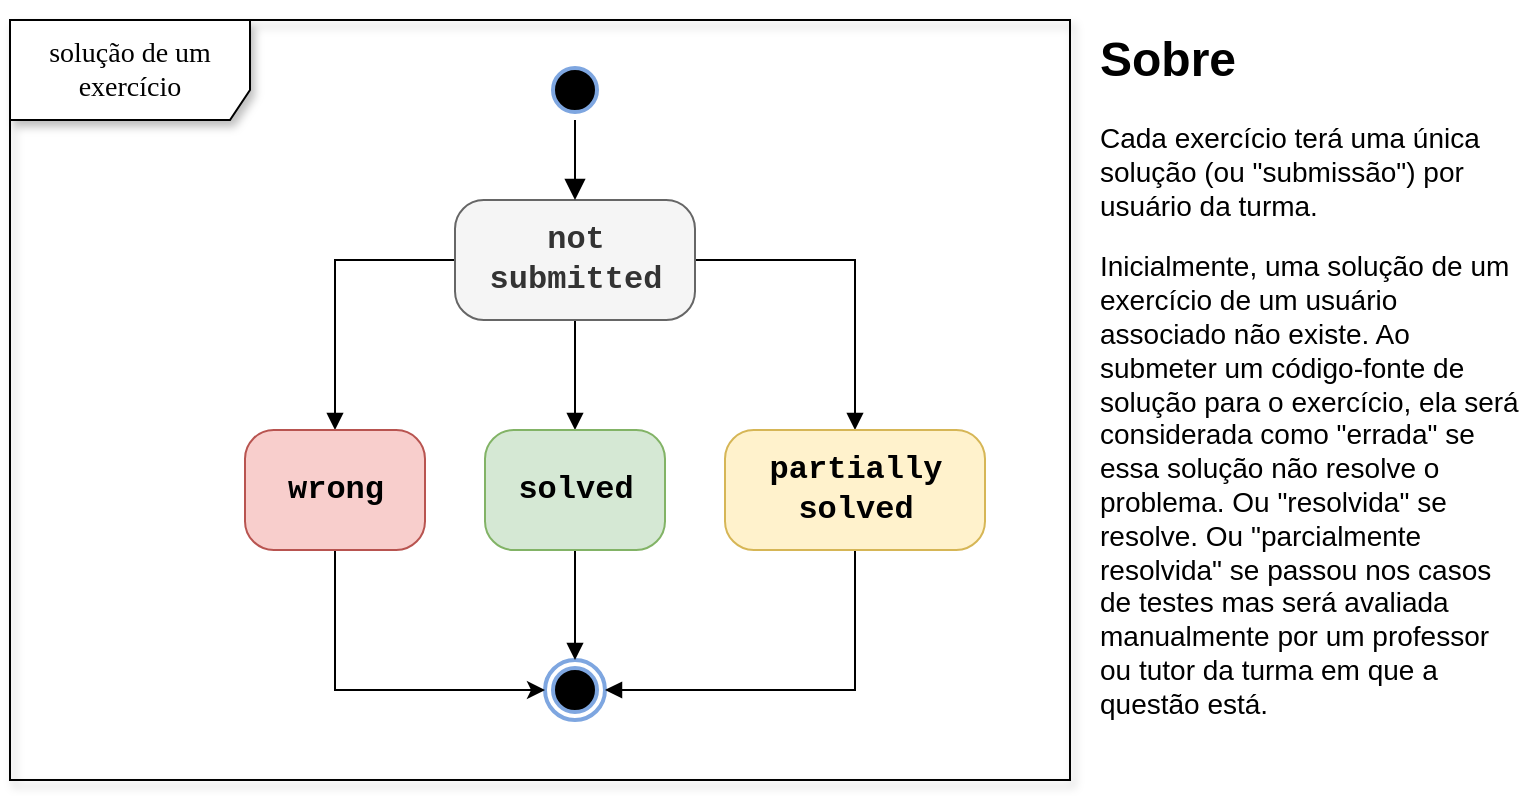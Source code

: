<mxfile version="14.5.8" type="device"><diagram id="qZEUwp9dW8l58NqAP2Id" name="solução de um exercício"><mxGraphModel dx="1438" dy="718" grid="0" gridSize="10" guides="1" tooltips="1" connect="1" arrows="1" fold="1" page="1" pageScale="1" pageWidth="800" pageHeight="400" math="0" shadow="0"><root><mxCell id="0"/><mxCell id="1" parent="0"/><mxCell id="Zi3rTxjdJPRfoYPeDBTx-1" value="&lt;font style=&quot;font-size: 14px&quot; face=&quot;Verdana&quot;&gt;solução de um exercício&lt;/font&gt;" style="shape=umlFrame;whiteSpace=wrap;html=1;rounded=1;shadow=1;comic=0;labelBackgroundColor=none;strokeWidth=1;fontFamily=Verdana;fontSize=12;align=center;width=120;height=50;" parent="1" vertex="1"><mxGeometry x="20" y="10" width="530" height="380" as="geometry"/></mxCell><mxCell id="Zi3rTxjdJPRfoYPeDBTx-2" style="edgeStyle=orthogonalEdgeStyle;rounded=0;orthogonalLoop=1;jettySize=auto;html=1;fontFamily=Courier New;fontSize=16;endArrow=block;endFill=1;" parent="1" source="Zi3rTxjdJPRfoYPeDBTx-5" target="Zi3rTxjdJPRfoYPeDBTx-10" edge="1"><mxGeometry relative="1" as="geometry"/></mxCell><mxCell id="Zi3rTxjdJPRfoYPeDBTx-3" style="edgeStyle=orthogonalEdgeStyle;rounded=0;orthogonalLoop=1;jettySize=auto;html=1;fontFamily=Courier New;fontSize=16;endArrow=block;endFill=1;" parent="1" source="Zi3rTxjdJPRfoYPeDBTx-5" target="Zi3rTxjdJPRfoYPeDBTx-14" edge="1"><mxGeometry relative="1" as="geometry"/></mxCell><mxCell id="Zi3rTxjdJPRfoYPeDBTx-4" style="edgeStyle=orthogonalEdgeStyle;rounded=0;orthogonalLoop=1;jettySize=auto;html=1;entryX=0.5;entryY=0;entryDx=0;entryDy=0;fontFamily=Courier New;fontSize=16;endArrow=block;endFill=1;" parent="1" source="Zi3rTxjdJPRfoYPeDBTx-5" target="Zi3rTxjdJPRfoYPeDBTx-12" edge="1"><mxGeometry relative="1" as="geometry"/></mxCell><mxCell id="Zi3rTxjdJPRfoYPeDBTx-5" value="not submitted" style="rounded=1;whiteSpace=wrap;html=1;arcSize=24;fillColor=#f5f5f5;strokeColor=#666666;shadow=0;comic=0;labelBackgroundColor=none;fontFamily=Courier New;fontSize=16;fontColor=#333333;align=center;fontStyle=1" parent="1" vertex="1"><mxGeometry x="242.5" y="100" width="120" height="60" as="geometry"/></mxCell><mxCell id="Zi3rTxjdJPRfoYPeDBTx-6" value="" style="ellipse;html=1;shape=endState;fillColor=#000000;rounded=1;shadow=0;comic=0;labelBackgroundColor=none;fontFamily=Verdana;fontSize=12;fontColor=#000000;align=center;strokeColor=#7EA6E0;strokeWidth=2;" parent="1" vertex="1"><mxGeometry x="287.5" y="330" width="30" height="30" as="geometry"/></mxCell><mxCell id="Zi3rTxjdJPRfoYPeDBTx-7" style="edgeStyle=elbowEdgeStyle;html=1;labelBackgroundColor=none;endArrow=block;endSize=8;fontFamily=Verdana;fontSize=12;align=left;endFill=1;" parent="1" source="Zi3rTxjdJPRfoYPeDBTx-8" target="Zi3rTxjdJPRfoYPeDBTx-5" edge="1"><mxGeometry relative="1" as="geometry"/></mxCell><mxCell id="Zi3rTxjdJPRfoYPeDBTx-8" value="" style="ellipse;html=1;shape=startState;fillColor=#000000;rounded=1;shadow=0;comic=0;labelBackgroundColor=none;fontFamily=Verdana;fontSize=12;fontColor=#000000;align=center;direction=south;strokeColor=#7EA6E0;strokeWidth=2;" parent="1" vertex="1"><mxGeometry x="287.5" y="30" width="30" height="30" as="geometry"/></mxCell><mxCell id="fNuUVGnwLdDplO3v9VZz-2" style="edgeStyle=orthogonalEdgeStyle;rounded=0;orthogonalLoop=1;jettySize=auto;html=1;entryX=0;entryY=0.5;entryDx=0;entryDy=0;fontSize=13;" edge="1" parent="1" source="Zi3rTxjdJPRfoYPeDBTx-10" target="Zi3rTxjdJPRfoYPeDBTx-6"><mxGeometry relative="1" as="geometry"><Array as="points"><mxPoint x="183" y="345"/></Array></mxGeometry></mxCell><mxCell id="Zi3rTxjdJPRfoYPeDBTx-10" value="wrong" style="rounded=1;whiteSpace=wrap;html=1;arcSize=24;fillColor=#f8cecc;strokeColor=#b85450;shadow=0;comic=0;labelBackgroundColor=none;fontFamily=Courier New;fontSize=16;align=center;fontStyle=1" parent="1" vertex="1"><mxGeometry x="137.5" y="215" width="90" height="60" as="geometry"/></mxCell><mxCell id="Zi3rTxjdJPRfoYPeDBTx-11" style="edgeStyle=orthogonalEdgeStyle;rounded=0;orthogonalLoop=1;jettySize=auto;html=1;entryX=0.5;entryY=0;entryDx=0;entryDy=0;endArrow=block;endFill=1;strokeColor=#000000;fontFamily=Courier New;fontSize=16;" parent="1" source="Zi3rTxjdJPRfoYPeDBTx-12" target="Zi3rTxjdJPRfoYPeDBTx-6" edge="1"><mxGeometry relative="1" as="geometry"/></mxCell><mxCell id="Zi3rTxjdJPRfoYPeDBTx-12" value="solved" style="rounded=1;whiteSpace=wrap;html=1;arcSize=24;fillColor=#d5e8d4;strokeColor=#82b366;shadow=0;comic=0;labelBackgroundColor=none;fontFamily=Courier New;fontSize=16;align=center;fontStyle=1" parent="1" vertex="1"><mxGeometry x="257.5" y="215" width="90" height="60" as="geometry"/></mxCell><mxCell id="Zi3rTxjdJPRfoYPeDBTx-13" style="edgeStyle=orthogonalEdgeStyle;rounded=0;orthogonalLoop=1;jettySize=auto;html=1;entryX=1;entryY=0.5;entryDx=0;entryDy=0;endArrow=block;endFill=1;strokeColor=#000000;fontFamily=Courier New;fontSize=16;" parent="1" source="Zi3rTxjdJPRfoYPeDBTx-14" target="Zi3rTxjdJPRfoYPeDBTx-6" edge="1"><mxGeometry relative="1" as="geometry"><Array as="points"><mxPoint x="442.5" y="345"/></Array></mxGeometry></mxCell><mxCell id="Zi3rTxjdJPRfoYPeDBTx-14" value="partially solved" style="rounded=1;whiteSpace=wrap;html=1;arcSize=24;fillColor=#fff2cc;strokeColor=#d6b656;shadow=0;comic=0;labelBackgroundColor=none;fontFamily=Courier New;fontSize=16;align=center;fontStyle=1" parent="1" vertex="1"><mxGeometry x="377.5" y="215" width="130" height="60" as="geometry"/></mxCell><mxCell id="fNuUVGnwLdDplO3v9VZz-1" value="&lt;h1 style=&quot;font-size: 24px&quot;&gt;&lt;font style=&quot;font-size: 24px&quot;&gt;Sobre&lt;/font&gt;&lt;/h1&gt;&lt;p style=&quot;font-size: 14px&quot;&gt;&lt;font style=&quot;font-size: 14px&quot;&gt;Cada exercício terá uma única solução (ou &quot;submissão&quot;) por usuário da turma.&lt;/font&gt;&lt;font style=&quot;font-size: 14px&quot;&gt;&lt;br&gt;&lt;/font&gt;&lt;/p&gt;&lt;p style=&quot;font-size: 14px&quot;&gt;&lt;font style=&quot;font-size: 14px&quot;&gt;Inicialmente, uma solução de um exercício de um usuário associado não existe. Ao submeter um código-fonte de solução para o exercício, ela será considerada como &quot;errada&quot; se essa solução não resolve o problema. Ou &quot;resolvida&quot; se resolve. Ou &quot;parcialmente resolvida&quot; se passou nos casos de testes mas será avaliada manualmente por um professor ou tutor da turma em que a questão está.&lt;/font&gt;&lt;br&gt;&lt;/p&gt;" style="text;html=1;strokeColor=none;fillColor=none;spacing=5;spacingTop=-20;whiteSpace=wrap;overflow=hidden;rounded=0;" vertex="1" parent="1"><mxGeometry x="560" y="10" width="220" height="380" as="geometry"/></mxCell></root></mxGraphModel></diagram></mxfile>